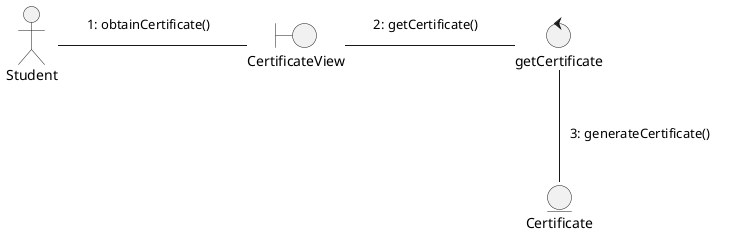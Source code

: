 @startuml collaborationDiagramUC3

skinparam NoteBackgroundColor transparent
skinparam NoteBorderColor transparent

actor Student as Estudiante
boundary "CertificateView" as solicitar_certificado
control "getCertificate" as controlador 
entity Certificate as Certificado

Estudiante -r- solicitar_certificado
note on link
1: obtainCertificate()
end note
solicitar_certificado -r- controlador
note on link
2: getCertificate()
end note
controlador -- Certificado
note on link
3: generateCertificate()
end note

@enduml